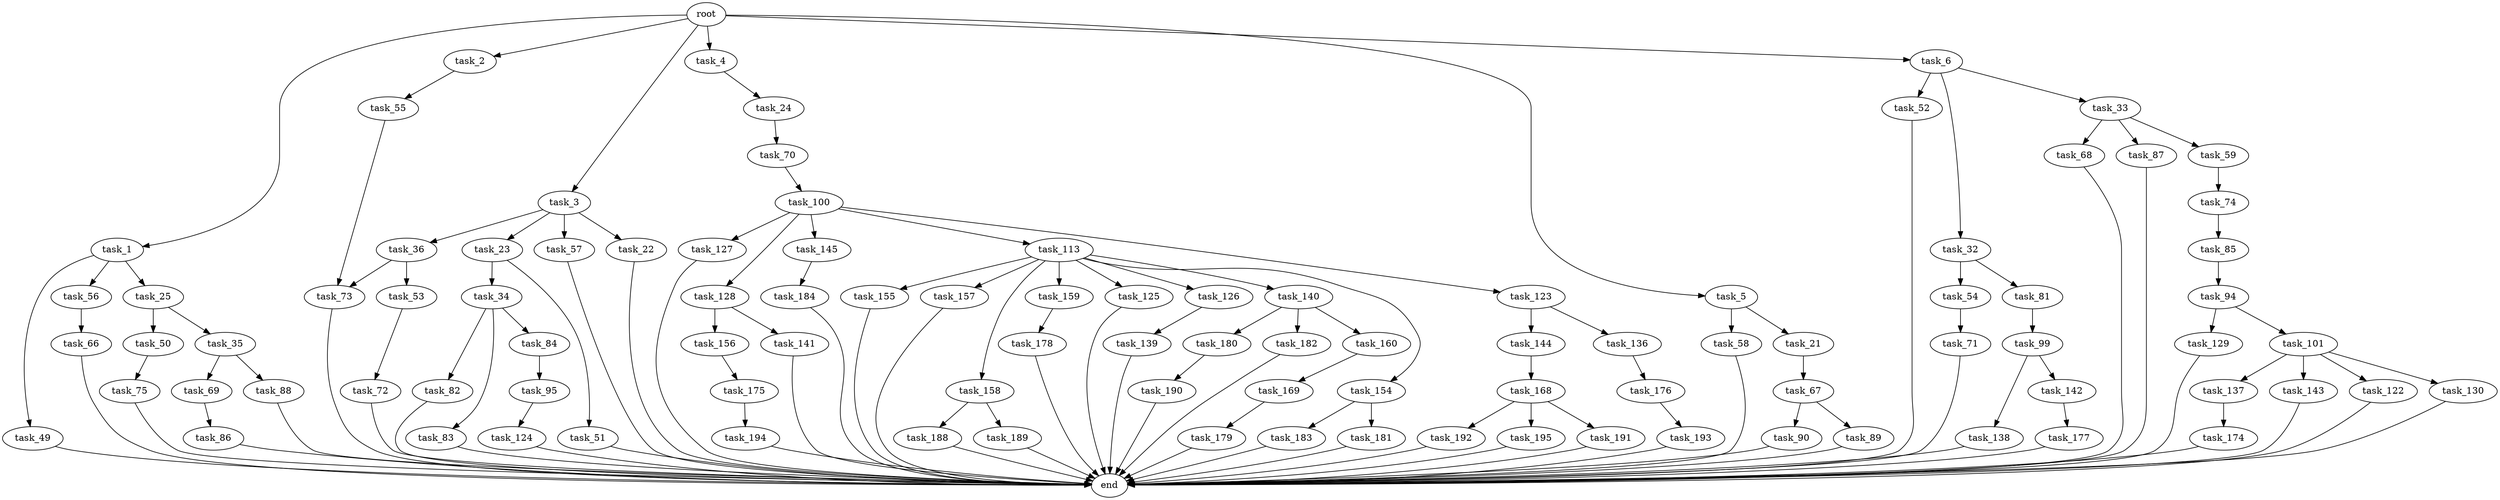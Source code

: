 digraph G {
  root [size="0.000000"];
  task_1 [size="782757789696.000000"];
  task_2 [size="1811233264.000000"];
  task_3 [size="21231149062.000000"];
  task_4 [size="125048626136.000000"];
  task_5 [size="5091359151.000000"];
  task_6 [size="472669312723.000000"];
  task_21 [size="15812184822.000000"];
  task_22 [size="1073741824000.000000"];
  task_23 [size="368293445632.000000"];
  task_24 [size="19751793343.000000"];
  task_25 [size="20923673941.000000"];
  task_32 [size="111730754787.000000"];
  task_33 [size="56461441517.000000"];
  task_34 [size="15626809745.000000"];
  task_35 [size="77827522206.000000"];
  task_36 [size="17161162138.000000"];
  task_49 [size="368293445632.000000"];
  task_50 [size="474716256499.000000"];
  task_51 [size="83250530227.000000"];
  task_52 [size="8589934592.000000"];
  task_53 [size="171173351661.000000"];
  task_54 [size="368293445632.000000"];
  task_55 [size="4344133181.000000"];
  task_56 [size="867162961829.000000"];
  task_57 [size="264852523339.000000"];
  task_58 [size="549755813888.000000"];
  task_59 [size="28991029248.000000"];
  task_66 [size="368293445632.000000"];
  task_67 [size="134217728000.000000"];
  task_68 [size="25663788436.000000"];
  task_69 [size="28991029248.000000"];
  task_70 [size="28991029248.000000"];
  task_71 [size="17481625927.000000"];
  task_72 [size="5222645870.000000"];
  task_73 [size="875983104670.000000"];
  task_74 [size="18565674142.000000"];
  task_75 [size="1397425146.000000"];
  task_81 [size="134217728000.000000"];
  task_82 [size="1073741824000.000000"];
  task_83 [size="2700067316.000000"];
  task_84 [size="15481728798.000000"];
  task_85 [size="1073741824000.000000"];
  task_86 [size="549755813888.000000"];
  task_87 [size="134217728000.000000"];
  task_88 [size="824241213629.000000"];
  task_89 [size="1938833696.000000"];
  task_90 [size="7839099317.000000"];
  task_94 [size="7584642808.000000"];
  task_95 [size="782757789696.000000"];
  task_99 [size="753598197799.000000"];
  task_100 [size="28991029248.000000"];
  task_101 [size="14491551597.000000"];
  task_113 [size="560785174590.000000"];
  task_122 [size="200302371320.000000"];
  task_123 [size="13287720389.000000"];
  task_124 [size="28991029248.000000"];
  task_125 [size="231928233984.000000"];
  task_126 [size="23065647717.000000"];
  task_127 [size="109404754014.000000"];
  task_128 [size="527828683529.000000"];
  task_129 [size="9936237468.000000"];
  task_130 [size="651344446845.000000"];
  task_136 [size="26822465915.000000"];
  task_137 [size="31218705678.000000"];
  task_138 [size="1073741824000.000000"];
  task_139 [size="782757789696.000000"];
  task_140 [size="91003196617.000000"];
  task_141 [size="231928233984.000000"];
  task_142 [size="855568881.000000"];
  task_143 [size="207463907012.000000"];
  task_144 [size="30166071595.000000"];
  task_145 [size="134217728000.000000"];
  task_154 [size="427083885856.000000"];
  task_155 [size="4704443743.000000"];
  task_156 [size="68719476736.000000"];
  task_157 [size="36335979766.000000"];
  task_158 [size="134119748957.000000"];
  task_159 [size="368293445632.000000"];
  task_160 [size="84429036446.000000"];
  task_168 [size="15358466498.000000"];
  task_169 [size="743256882519.000000"];
  task_174 [size="905742866.000000"];
  task_175 [size="41196912173.000000"];
  task_176 [size="26430385024.000000"];
  task_177 [size="601382922848.000000"];
  task_178 [size="782757789696.000000"];
  task_179 [size="25487210251.000000"];
  task_180 [size="14171874595.000000"];
  task_181 [size="647656764112.000000"];
  task_182 [size="220316275484.000000"];
  task_183 [size="18054555298.000000"];
  task_184 [size="1774117262.000000"];
  task_188 [size="48326802052.000000"];
  task_189 [size="368293445632.000000"];
  task_190 [size="794314432286.000000"];
  task_191 [size="265653167334.000000"];
  task_192 [size="549755813888.000000"];
  task_193 [size="782757789696.000000"];
  task_194 [size="134217728000.000000"];
  task_195 [size="1610932004.000000"];
  end [size="0.000000"];

  root -> task_1 [size="1.000000"];
  root -> task_2 [size="1.000000"];
  root -> task_3 [size="1.000000"];
  root -> task_4 [size="1.000000"];
  root -> task_5 [size="1.000000"];
  root -> task_6 [size="1.000000"];
  task_1 -> task_25 [size="679477248.000000"];
  task_1 -> task_49 [size="679477248.000000"];
  task_1 -> task_56 [size="679477248.000000"];
  task_2 -> task_55 [size="134217728.000000"];
  task_3 -> task_22 [size="411041792.000000"];
  task_3 -> task_23 [size="411041792.000000"];
  task_3 -> task_36 [size="411041792.000000"];
  task_3 -> task_57 [size="411041792.000000"];
  task_4 -> task_24 [size="134217728.000000"];
  task_5 -> task_21 [size="209715200.000000"];
  task_5 -> task_58 [size="209715200.000000"];
  task_6 -> task_32 [size="411041792.000000"];
  task_6 -> task_33 [size="411041792.000000"];
  task_6 -> task_52 [size="411041792.000000"];
  task_21 -> task_67 [size="33554432.000000"];
  task_22 -> end [size="1.000000"];
  task_23 -> task_34 [size="411041792.000000"];
  task_23 -> task_51 [size="411041792.000000"];
  task_24 -> task_70 [size="411041792.000000"];
  task_25 -> task_35 [size="411041792.000000"];
  task_25 -> task_50 [size="411041792.000000"];
  task_32 -> task_54 [size="75497472.000000"];
  task_32 -> task_81 [size="75497472.000000"];
  task_33 -> task_59 [size="134217728.000000"];
  task_33 -> task_68 [size="134217728.000000"];
  task_33 -> task_87 [size="134217728.000000"];
  task_34 -> task_82 [size="301989888.000000"];
  task_34 -> task_83 [size="301989888.000000"];
  task_34 -> task_84 [size="301989888.000000"];
  task_35 -> task_69 [size="75497472.000000"];
  task_35 -> task_88 [size="75497472.000000"];
  task_36 -> task_53 [size="536870912.000000"];
  task_36 -> task_73 [size="536870912.000000"];
  task_49 -> end [size="1.000000"];
  task_50 -> task_75 [size="536870912.000000"];
  task_51 -> end [size="1.000000"];
  task_52 -> end [size="1.000000"];
  task_53 -> task_72 [size="679477248.000000"];
  task_54 -> task_71 [size="411041792.000000"];
  task_55 -> task_73 [size="301989888.000000"];
  task_56 -> task_66 [size="536870912.000000"];
  task_57 -> end [size="1.000000"];
  task_58 -> end [size="1.000000"];
  task_59 -> task_74 [size="75497472.000000"];
  task_66 -> end [size="1.000000"];
  task_67 -> task_89 [size="209715200.000000"];
  task_67 -> task_90 [size="209715200.000000"];
  task_68 -> end [size="1.000000"];
  task_69 -> task_86 [size="75497472.000000"];
  task_70 -> task_100 [size="75497472.000000"];
  task_71 -> end [size="1.000000"];
  task_72 -> end [size="1.000000"];
  task_73 -> end [size="1.000000"];
  task_74 -> task_85 [size="536870912.000000"];
  task_75 -> end [size="1.000000"];
  task_81 -> task_99 [size="209715200.000000"];
  task_82 -> end [size="1.000000"];
  task_83 -> end [size="1.000000"];
  task_84 -> task_95 [size="838860800.000000"];
  task_85 -> task_94 [size="838860800.000000"];
  task_86 -> end [size="1.000000"];
  task_87 -> end [size="1.000000"];
  task_88 -> end [size="1.000000"];
  task_89 -> end [size="1.000000"];
  task_90 -> end [size="1.000000"];
  task_94 -> task_101 [size="134217728.000000"];
  task_94 -> task_129 [size="134217728.000000"];
  task_95 -> task_124 [size="679477248.000000"];
  task_99 -> task_138 [size="679477248.000000"];
  task_99 -> task_142 [size="679477248.000000"];
  task_100 -> task_113 [size="75497472.000000"];
  task_100 -> task_123 [size="75497472.000000"];
  task_100 -> task_127 [size="75497472.000000"];
  task_100 -> task_128 [size="75497472.000000"];
  task_100 -> task_145 [size="75497472.000000"];
  task_101 -> task_122 [size="411041792.000000"];
  task_101 -> task_130 [size="411041792.000000"];
  task_101 -> task_137 [size="411041792.000000"];
  task_101 -> task_143 [size="411041792.000000"];
  task_113 -> task_125 [size="679477248.000000"];
  task_113 -> task_126 [size="679477248.000000"];
  task_113 -> task_140 [size="679477248.000000"];
  task_113 -> task_154 [size="679477248.000000"];
  task_113 -> task_155 [size="679477248.000000"];
  task_113 -> task_157 [size="679477248.000000"];
  task_113 -> task_158 [size="679477248.000000"];
  task_113 -> task_159 [size="679477248.000000"];
  task_122 -> end [size="1.000000"];
  task_123 -> task_136 [size="301989888.000000"];
  task_123 -> task_144 [size="301989888.000000"];
  task_124 -> end [size="1.000000"];
  task_125 -> end [size="1.000000"];
  task_126 -> task_139 [size="838860800.000000"];
  task_127 -> end [size="1.000000"];
  task_128 -> task_141 [size="411041792.000000"];
  task_128 -> task_156 [size="411041792.000000"];
  task_129 -> end [size="1.000000"];
  task_130 -> end [size="1.000000"];
  task_136 -> task_176 [size="33554432.000000"];
  task_137 -> task_174 [size="536870912.000000"];
  task_138 -> end [size="1.000000"];
  task_139 -> end [size="1.000000"];
  task_140 -> task_160 [size="75497472.000000"];
  task_140 -> task_180 [size="75497472.000000"];
  task_140 -> task_182 [size="75497472.000000"];
  task_141 -> end [size="1.000000"];
  task_142 -> task_177 [size="33554432.000000"];
  task_143 -> end [size="1.000000"];
  task_144 -> task_168 [size="536870912.000000"];
  task_145 -> task_184 [size="209715200.000000"];
  task_154 -> task_181 [size="411041792.000000"];
  task_154 -> task_183 [size="411041792.000000"];
  task_155 -> end [size="1.000000"];
  task_156 -> task_175 [size="134217728.000000"];
  task_157 -> end [size="1.000000"];
  task_158 -> task_188 [size="209715200.000000"];
  task_158 -> task_189 [size="209715200.000000"];
  task_159 -> task_178 [size="411041792.000000"];
  task_160 -> task_169 [size="75497472.000000"];
  task_168 -> task_191 [size="75497472.000000"];
  task_168 -> task_192 [size="75497472.000000"];
  task_168 -> task_195 [size="75497472.000000"];
  task_169 -> task_179 [size="838860800.000000"];
  task_174 -> end [size="1.000000"];
  task_175 -> task_194 [size="33554432.000000"];
  task_176 -> task_193 [size="838860800.000000"];
  task_177 -> end [size="1.000000"];
  task_178 -> end [size="1.000000"];
  task_179 -> end [size="1.000000"];
  task_180 -> task_190 [size="679477248.000000"];
  task_181 -> end [size="1.000000"];
  task_182 -> end [size="1.000000"];
  task_183 -> end [size="1.000000"];
  task_184 -> end [size="1.000000"];
  task_188 -> end [size="1.000000"];
  task_189 -> end [size="1.000000"];
  task_190 -> end [size="1.000000"];
  task_191 -> end [size="1.000000"];
  task_192 -> end [size="1.000000"];
  task_193 -> end [size="1.000000"];
  task_194 -> end [size="1.000000"];
  task_195 -> end [size="1.000000"];
}
